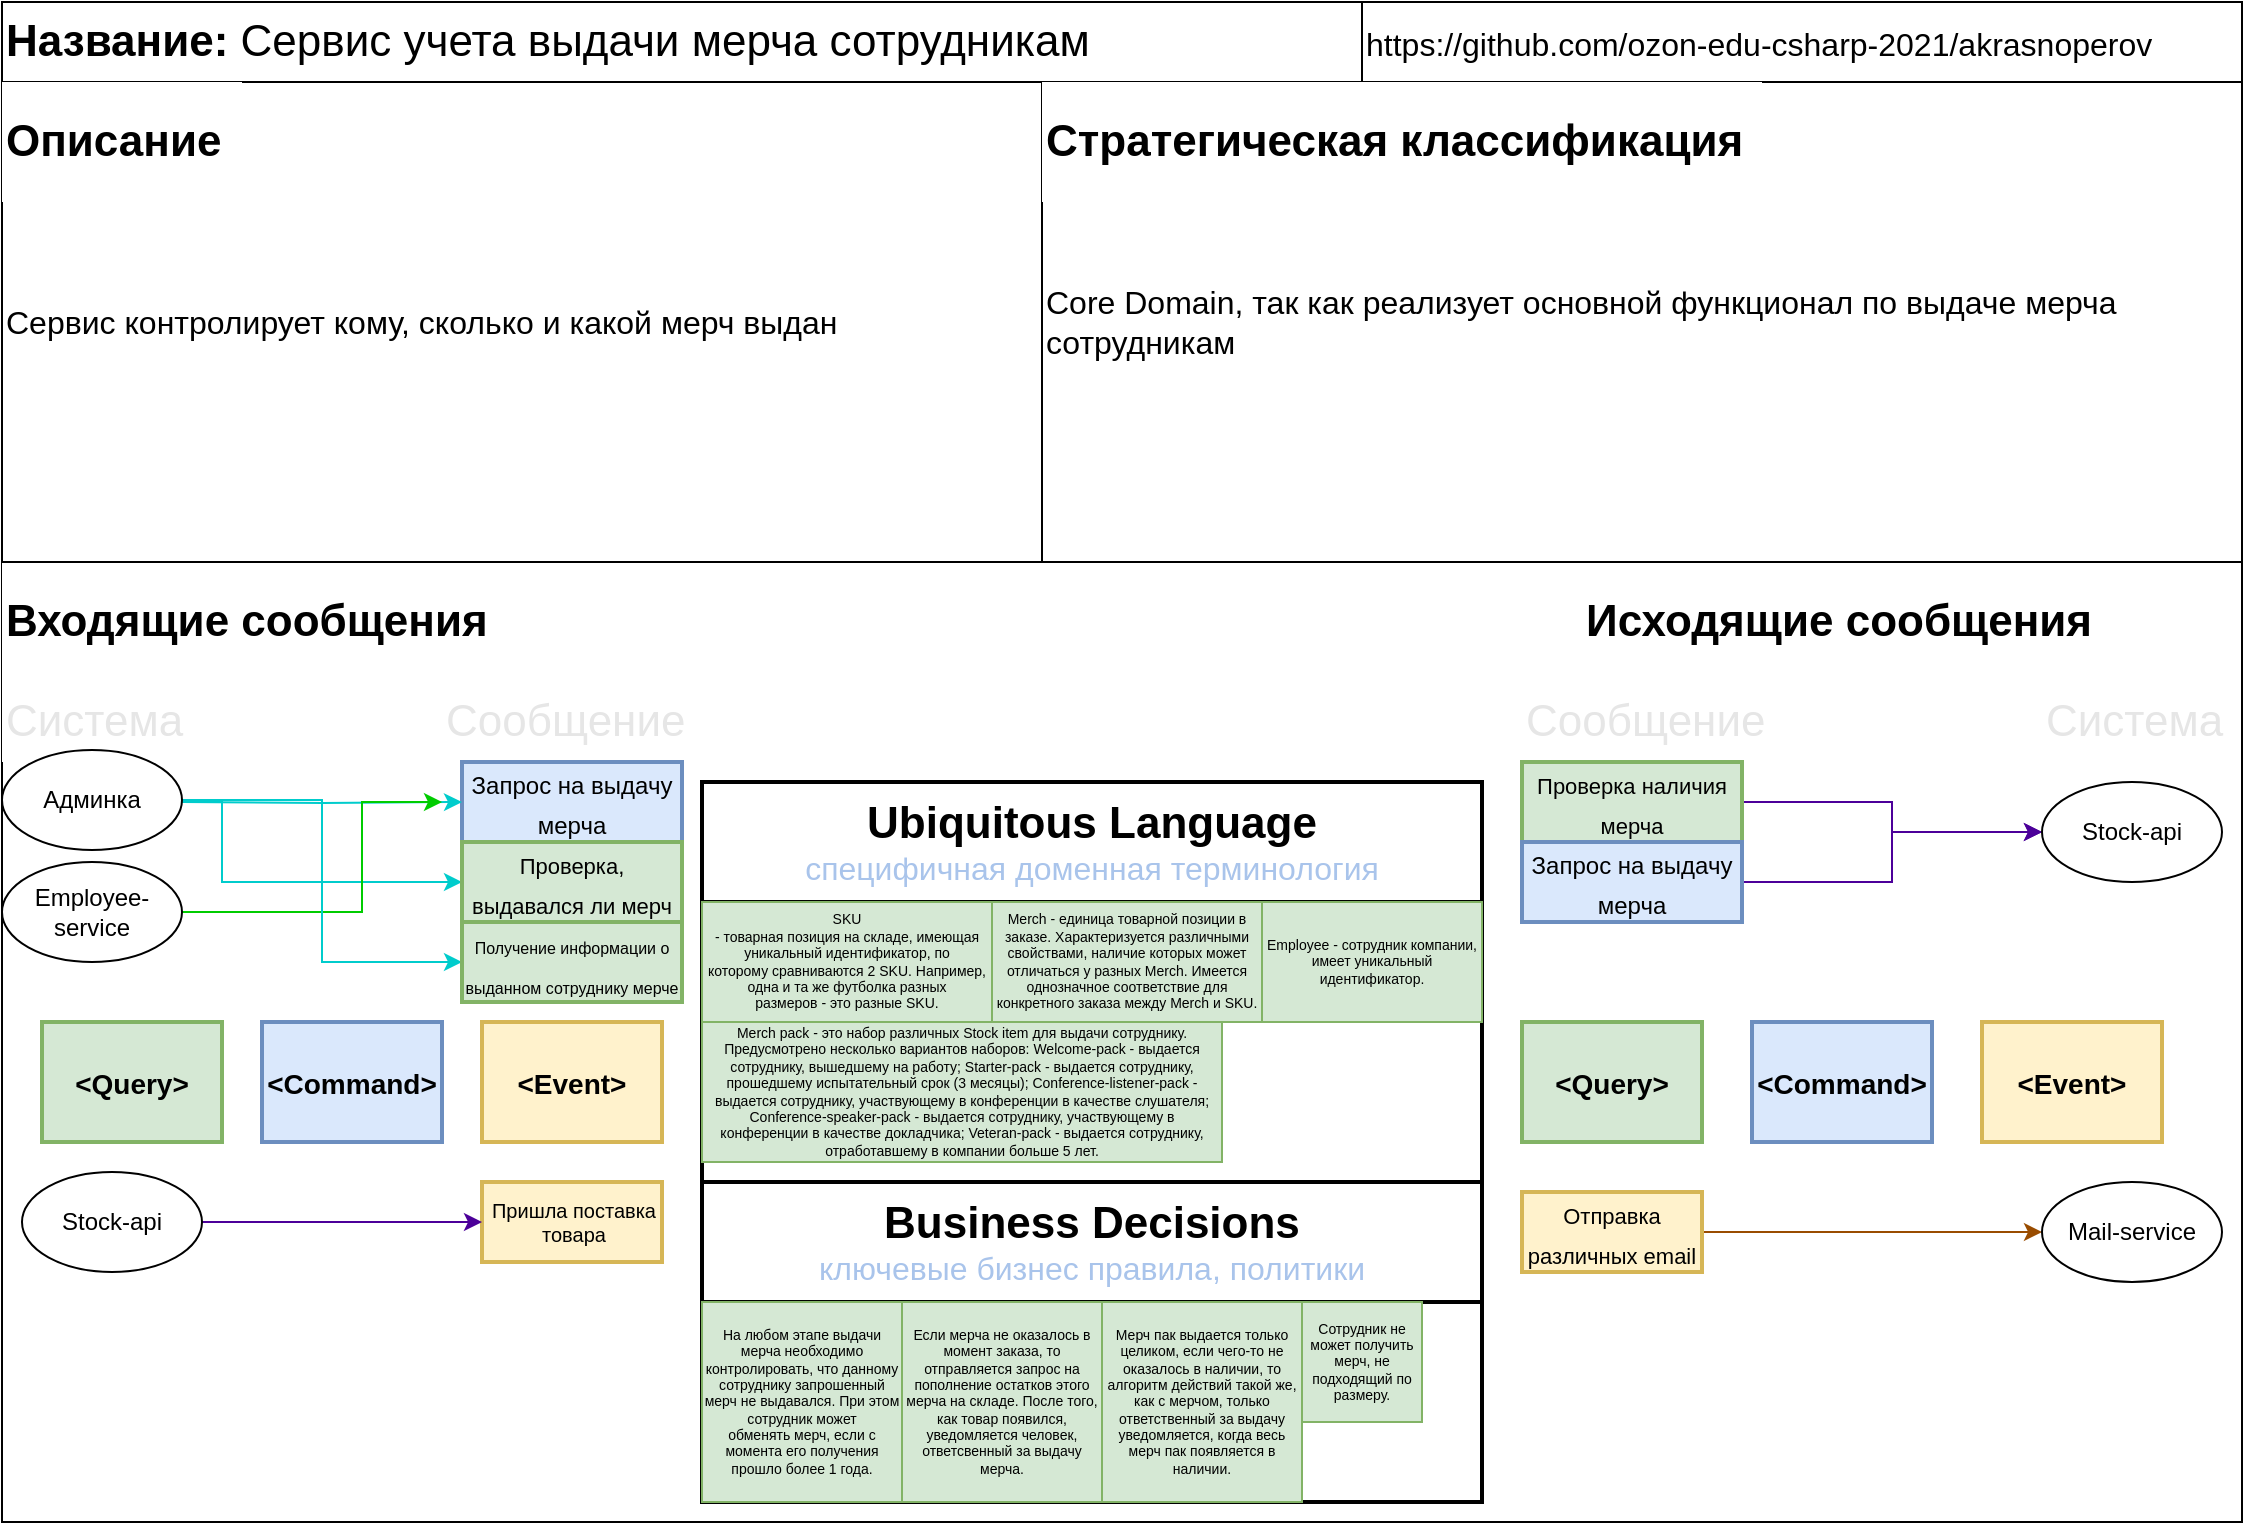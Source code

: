 <mxfile version="15.6.8" type="device"><diagram id="5qj8qiJaVuE55qEXnoFB" name="Page-1"><mxGraphModel dx="813" dy="430" grid="1" gridSize="10" guides="1" tooltips="1" connect="1" arrows="1" fold="1" page="1" pageScale="1" pageWidth="1169" pageHeight="827" math="0" shadow="0"><root><mxCell id="0"/><mxCell id="1" parent="0"/><mxCell id="f_HgRzErt2L2TCNZ0R32-5" value="" style="rounded=0;whiteSpace=wrap;html=1;fontColor=default;strokeColor=default;fillColor=default;" parent="1" vertex="1"><mxGeometry x="40" y="320" width="1120" height="480" as="geometry"/></mxCell><mxCell id="f_HgRzErt2L2TCNZ0R32-8" value="&lt;b&gt;Название:&lt;/b&gt; Сервис учета выдачи мерча сотрудникам" style="rounded=0;whiteSpace=wrap;html=1;fontSize=22;fontColor=default;strokeColor=default;fillColor=default;align=left;" parent="1" vertex="1"><mxGeometry x="40" y="40" width="680" height="40" as="geometry"/></mxCell><UserObject label="&lt;font style=&quot;font-size: 16px&quot;&gt;https://github.com/ozon-edu-csharp-2021/akrasnoperov&lt;/font&gt;" link="https://github.com/ozon-edu-csharp-2021/akrasnoperov" id="f_HgRzErt2L2TCNZ0R32-9"><mxCell style="rounded=0;whiteSpace=wrap;html=1;fontSize=22;fontColor=default;strokeColor=default;fillColor=default;align=left;" parent="1" vertex="1"><mxGeometry x="720" y="40" width="440" height="40" as="geometry"/></mxCell></UserObject><mxCell id="f_HgRzErt2L2TCNZ0R32-15" value="&lt;b&gt;Входящие сообщения&lt;/b&gt;" style="rounded=0;whiteSpace=wrap;html=1;fontSize=22;fontColor=default;strokeColor=none;fillColor=default;align=left;" parent="1" vertex="1"><mxGeometry x="40" y="320" width="260" height="60" as="geometry"/></mxCell><mxCell id="f_HgRzErt2L2TCNZ0R32-16" value="&lt;b&gt;Исходящие сообщения&lt;/b&gt;" style="rounded=0;whiteSpace=wrap;html=1;fontSize=22;fontColor=default;strokeColor=none;fillColor=default;align=left;" parent="1" vertex="1"><mxGeometry x="830" y="320" width="260" height="60" as="geometry"/></mxCell><mxCell id="f_HgRzErt2L2TCNZ0R32-19" value="" style="group;fontColor=default;" parent="1" vertex="1" connectable="0"><mxGeometry x="40" y="380" width="360" height="40" as="geometry"/></mxCell><mxCell id="f_HgRzErt2L2TCNZ0R32-17" value="&lt;font color=&quot;#E6E6E6&quot;&gt;Система&lt;/font&gt;" style="rounded=0;whiteSpace=wrap;html=1;fontSize=22;fontColor=default;strokeColor=none;fillColor=default;align=left;" parent="f_HgRzErt2L2TCNZ0R32-19" vertex="1"><mxGeometry width="80" height="40" as="geometry"/></mxCell><mxCell id="f_HgRzErt2L2TCNZ0R32-18" value="&lt;font color=&quot;#E6E6E6&quot;&gt;Сообщение&lt;/font&gt;" style="rounded=0;whiteSpace=wrap;html=1;fontSize=22;fontColor=default;strokeColor=none;fillColor=default;align=left;" parent="f_HgRzErt2L2TCNZ0R32-19" vertex="1"><mxGeometry x="220" width="140" height="40" as="geometry"/></mxCell><mxCell id="f_HgRzErt2L2TCNZ0R32-23" value="" style="group" parent="1" vertex="1" connectable="0"><mxGeometry x="40" y="80" width="1120" height="240" as="geometry"/></mxCell><mxCell id="f_HgRzErt2L2TCNZ0R32-21" value="" style="group;fontColor=default;" parent="f_HgRzErt2L2TCNZ0R32-23" vertex="1" connectable="0"><mxGeometry width="520" height="240" as="geometry"/></mxCell><mxCell id="f_HgRzErt2L2TCNZ0R32-10" value="Сервис контролирует кому, сколько и какой мерч выдан" style="rounded=0;whiteSpace=wrap;html=1;fontSize=16;fontColor=default;strokeColor=default;fillColor=default;align=left;" parent="f_HgRzErt2L2TCNZ0R32-21" vertex="1"><mxGeometry width="520" height="240" as="geometry"/></mxCell><mxCell id="f_HgRzErt2L2TCNZ0R32-12" value="&lt;b&gt;&lt;font style=&quot;font-size: 22px&quot;&gt;Описание&lt;/font&gt;&lt;/b&gt;" style="rounded=0;whiteSpace=wrap;html=1;fontSize=16;fontColor=default;strokeColor=none;fillColor=default;align=left;" parent="f_HgRzErt2L2TCNZ0R32-21" vertex="1"><mxGeometry width="120" height="60" as="geometry"/></mxCell><mxCell id="f_HgRzErt2L2TCNZ0R32-22" value="" style="group;fontColor=default;" parent="f_HgRzErt2L2TCNZ0R32-23" vertex="1" connectable="0"><mxGeometry x="520" width="600" height="240" as="geometry"/></mxCell><mxCell id="f_HgRzErt2L2TCNZ0R32-11" value="Core Domain, так как реализует основной функционал по выдаче мерча сотрудникам" style="rounded=0;whiteSpace=wrap;html=1;fontSize=16;fontColor=default;strokeColor=default;fillColor=default;align=left;" parent="f_HgRzErt2L2TCNZ0R32-22" vertex="1"><mxGeometry width="600" height="240" as="geometry"/></mxCell><mxCell id="f_HgRzErt2L2TCNZ0R32-13" value="&lt;b&gt;Стратегическая классификация&lt;/b&gt;" style="rounded=0;whiteSpace=wrap;html=1;fontSize=22;fontColor=default;strokeColor=none;fillColor=default;align=left;" parent="f_HgRzErt2L2TCNZ0R32-22" vertex="1"><mxGeometry width="360" height="60" as="geometry"/></mxCell><mxCell id="f_HgRzErt2L2TCNZ0R32-27" value="" style="group;fontColor=default;" parent="1" vertex="1" connectable="0"><mxGeometry x="800" y="380" width="360" height="40" as="geometry"/></mxCell><mxCell id="f_HgRzErt2L2TCNZ0R32-28" value="&lt;font color=&quot;#E6E6E6&quot;&gt;Сообщение&lt;/font&gt;" style="rounded=0;whiteSpace=wrap;html=1;fontSize=22;fontColor=default;strokeColor=none;fillColor=default;align=left;" parent="f_HgRzErt2L2TCNZ0R32-27" vertex="1"><mxGeometry x="-0.0" width="104" height="40" as="geometry"/></mxCell><mxCell id="f_HgRzErt2L2TCNZ0R32-29" value="&lt;font color=&quot;#E6E6E6&quot;&gt;Система&lt;/font&gt;" style="rounded=0;whiteSpace=wrap;html=1;fontSize=22;fontColor=default;strokeColor=none;fillColor=default;align=left;" parent="f_HgRzErt2L2TCNZ0R32-27" vertex="1"><mxGeometry x="260" width="88" height="40" as="geometry"/></mxCell><mxCell id="f_HgRzErt2L2TCNZ0R32-30" value="" style="rounded=0;whiteSpace=wrap;html=1;fontSize=22;fontColor=#E6E6E6;strokeColor=default;fillColor=default;align=left;strokeWidth=2;" parent="1" vertex="1"><mxGeometry x="390" y="430" width="390" height="360" as="geometry"/></mxCell><mxCell id="f_HgRzErt2L2TCNZ0R32-31" value="&lt;div&gt;&lt;b&gt;Ubiquitous Language&lt;/b&gt;&lt;/div&gt;&lt;div style=&quot;font-size: 12px&quot;&gt;&lt;font style=&quot;font-size: 16px&quot; color=&quot;#A9C4EB&quot;&gt;специфичная доменная терминология&lt;/font&gt;&lt;br&gt;&lt;/div&gt;" style="rounded=0;whiteSpace=wrap;html=1;fontSize=22;fontColor=default;strokeColor=default;strokeWidth=2;fillColor=default;align=center;" parent="1" vertex="1"><mxGeometry x="390" y="430" width="390" height="60" as="geometry"/></mxCell><mxCell id="f_HgRzErt2L2TCNZ0R32-32" value="&lt;div&gt;&lt;b&gt;Business Decisions&lt;br&gt;&lt;/b&gt;&lt;/div&gt;&lt;div style=&quot;font-size: 16px&quot;&gt;&lt;font color=&quot;#A9C4EB&quot;&gt;ключевые бизнес правила, политики&lt;/font&gt;&lt;br&gt;&lt;/div&gt;" style="rounded=0;whiteSpace=wrap;html=1;fontSize=22;fontColor=default;strokeColor=default;strokeWidth=2;fillColor=default;align=center;" parent="1" vertex="1"><mxGeometry x="390" y="630" width="390" height="60" as="geometry"/></mxCell><mxCell id="f_HgRzErt2L2TCNZ0R32-33" value="&lt;font style=&quot;font-size: 14px&quot;&gt;&lt;b&gt;&lt;font style=&quot;font-size: 14px&quot;&gt;&amp;lt;Query&amp;gt;&lt;/font&gt;&lt;/b&gt;&lt;/font&gt;" style="rounded=0;whiteSpace=wrap;html=1;fontSize=16;strokeColor=#82b366;strokeWidth=2;fillColor=#d5e8d4;align=center;fontColor=default;" parent="1" vertex="1"><mxGeometry x="60" y="550" width="90" height="60" as="geometry"/></mxCell><mxCell id="f_HgRzErt2L2TCNZ0R32-35" value="&lt;b&gt;&lt;font style=&quot;font-size: 14px&quot;&gt;&amp;lt;Command&amp;gt;&lt;/font&gt;&lt;/b&gt;" style="rounded=0;whiteSpace=wrap;html=1;fontSize=16;strokeColor=#6c8ebf;strokeWidth=2;fillColor=#dae8fc;align=center;fontColor=default;" parent="1" vertex="1"><mxGeometry x="170" y="550" width="90" height="60" as="geometry"/></mxCell><mxCell id="f_HgRzErt2L2TCNZ0R32-37" value="&lt;b&gt;&lt;font style=&quot;font-size: 14px&quot;&gt;&amp;lt;Event&amp;gt;&lt;/font&gt;&lt;/b&gt;" style="rounded=0;whiteSpace=wrap;html=1;fontSize=16;strokeColor=#d6b656;strokeWidth=2;fillColor=#fff2cc;align=center;fontColor=default;" parent="1" vertex="1"><mxGeometry x="280" y="550" width="90" height="60" as="geometry"/></mxCell><mxCell id="f_HgRzErt2L2TCNZ0R32-39" value="&lt;font style=&quot;font-size: 14px&quot;&gt;&lt;b&gt;&lt;font style=&quot;font-size: 14px&quot;&gt;&amp;lt;Query&amp;gt;&lt;/font&gt;&lt;/b&gt;&lt;/font&gt;" style="rounded=0;whiteSpace=wrap;html=1;fontSize=16;strokeColor=#82b366;strokeWidth=2;fillColor=#d5e8d4;align=center;fontColor=default;" parent="1" vertex="1"><mxGeometry x="800" y="550" width="90" height="60" as="geometry"/></mxCell><mxCell id="f_HgRzErt2L2TCNZ0R32-40" value="&lt;b&gt;&lt;font style=&quot;font-size: 14px&quot;&gt;&amp;lt;Command&amp;gt;&lt;/font&gt;&lt;/b&gt;" style="rounded=0;whiteSpace=wrap;html=1;fontSize=16;strokeColor=#6c8ebf;strokeWidth=2;fillColor=#dae8fc;align=center;fontColor=default;" parent="1" vertex="1"><mxGeometry x="915" y="550" width="90" height="60" as="geometry"/></mxCell><mxCell id="f_HgRzErt2L2TCNZ0R32-41" value="&lt;b&gt;&lt;font style=&quot;font-size: 14px&quot;&gt;&amp;lt;Event&amp;gt;&lt;/font&gt;&lt;/b&gt;" style="rounded=0;whiteSpace=wrap;html=1;fontSize=16;strokeColor=#d6b656;strokeWidth=2;fillColor=#fff2cc;align=center;fontColor=default;" parent="1" vertex="1"><mxGeometry x="1030" y="550" width="90" height="60" as="geometry"/></mxCell><mxCell id="81fU1XX6YHF7P0c6xVDU-5" value="На любом этапе выдачи мерча необходимо контролировать, что данному &lt;br&gt;сотруднику запрошенный мерч не выдавался. При этом сотрудник может &lt;br&gt;обменять мерч, если с момента его получения прошло более 1 года." style="whiteSpace=wrap;html=1;aspect=fixed;fontSize=7;strokeColor=#82b366;fillColor=#d5e8d4;align=center;fontColor=default;" parent="1" vertex="1"><mxGeometry x="390" y="690" width="100" height="100" as="geometry"/></mxCell><mxCell id="81fU1XX6YHF7P0c6xVDU-6" value="&lt;div style=&quot;font-size: 7px&quot; align=&quot;center&quot;&gt;&lt;font style=&quot;font-size: 7px&quot;&gt;Merch pack - это набор различных Stock item для выдачи сотруднику.&lt;/font&gt;&lt;font style=&quot;font-size: 7px&quot;&gt; &lt;font style=&quot;font-size: 7px&quot;&gt;Предусмотрено несколько вариантов наборов:&lt;/font&gt; &lt;font style=&quot;font-size: 7px&quot;&gt;Welcome-pack - выдается сотруднику, вышедшему на работу;&lt;/font&gt; &lt;font style=&quot;font-size: 7px&quot;&gt;Starter-pack - выдается сотруднику, прошедшему испытательный срок (3 месяцы);&lt;/font&gt; &lt;font style=&quot;font-size: 7px&quot;&gt;Conference-listener-pack - выдается сотруднику, участвующему в конференции в качестве слушателя;&lt;/font&gt; &lt;font style=&quot;font-size: 7px&quot;&gt;Conference-speaker-pack - выдается сотруднику, участвующему в конференции в качестве докладчика;&lt;/font&gt; &lt;font style=&quot;font-size: 7px&quot;&gt;Veteran-pack - выдается сотруднику, отработавшему в компании больше 5 лет.&lt;/font&gt;&lt;/font&gt;&lt;/div&gt;" style="rounded=0;whiteSpace=wrap;html=1;fontSize=7;strokeColor=#82b366;fillColor=#d5e8d4;align=center;fontColor=default;" parent="1" vertex="1"><mxGeometry x="390" y="550" width="260" height="70" as="geometry"/></mxCell><mxCell id="81fU1XX6YHF7P0c6xVDU-7" value="&lt;div style=&quot;font-size: 7px&quot; align=&quot;center&quot;&gt;&lt;font style=&quot;font-size: 7px&quot;&gt;SKU&lt;br&gt; - товарная позиция на складе, имеющая уникальный идентификатор, по &lt;br&gt;которому сравниваются 2 SKU. Например, одна и та же футболка разных &lt;br&gt;размеров - это разные SKU.&lt;/font&gt;&lt;/div&gt;" style="rounded=0;whiteSpace=wrap;html=1;fontSize=7;strokeColor=#82b366;fillColor=#d5e8d4;align=center;fontColor=default;" parent="1" vertex="1"><mxGeometry x="390" y="490" width="145" height="60" as="geometry"/></mxCell><mxCell id="81fU1XX6YHF7P0c6xVDU-9" value="Merch - &lt;font style=&quot;font-size: 7px&quot;&gt;единица товарной позиции в заказе&lt;/font&gt;&lt;font style=&quot;font-size: 7px&quot;&gt;. Характеризуется различными свойствами, наличие которых может отличаться у разных Merch. Имеется однозначное соответствие для конкретного заказа между Merch и SKU.&lt;br&gt;&lt;/font&gt;" style="rounded=0;whiteSpace=wrap;html=1;fontSize=7;strokeColor=#82b366;fillColor=#d5e8d4;align=center;fontColor=default;" parent="1" vertex="1"><mxGeometry x="535" y="490" width="135" height="60" as="geometry"/></mxCell><mxCell id="81fU1XX6YHF7P0c6xVDU-12" value="Если мерча не оказалось в момент заказа, то отправляется запрос на пополнение остатков этого мерча на складе. После того, как товар появился, уведомляется человек, ответсвенный за выдачу мерча." style="whiteSpace=wrap;html=1;aspect=fixed;fontSize=7;strokeColor=#82b366;fillColor=#d5e8d4;align=center;fontColor=default;" parent="1" vertex="1"><mxGeometry x="490" y="690" width="100" height="100" as="geometry"/></mxCell><mxCell id="81fU1XX6YHF7P0c6xVDU-13" value="Мерч пак выдается только целиком, если чего-то не оказалось в наличии, то алгоритм действий такой же, как с мерчом, только ответственный за выдачу уведомляется, когда весь мерч пак появляется в наличии." style="whiteSpace=wrap;html=1;aspect=fixed;fontSize=7;strokeColor=#82b366;fillColor=#d5e8d4;align=center;fontColor=default;" parent="1" vertex="1"><mxGeometry x="590" y="690" width="100" height="100" as="geometry"/></mxCell><mxCell id="81fU1XX6YHF7P0c6xVDU-14" value="&lt;font style=&quot;font-size: 12px&quot;&gt;Запрос на выдачу мерча&lt;/font&gt;" style="rounded=0;whiteSpace=wrap;html=1;fontSize=16;strokeColor=#6c8ebf;strokeWidth=2;fillColor=#dae8fc;align=center;fontColor=default;" parent="1" vertex="1"><mxGeometry x="270" y="420" width="110" height="40" as="geometry"/></mxCell><mxCell id="81fU1XX6YHF7P0c6xVDU-16" style="edgeStyle=orthogonalEdgeStyle;rounded=0;orthogonalLoop=1;jettySize=auto;html=1;entryX=0;entryY=0.5;entryDx=0;entryDy=0;fontSize=12;fontColor=default;strokeColor=#00CCCC;labelBackgroundColor=default;" parent="1" target="81fU1XX6YHF7P0c6xVDU-14" edge="1"><mxGeometry relative="1" as="geometry"><mxPoint x="130" y="440" as="sourcePoint"/></mxGeometry></mxCell><mxCell id="81fU1XX6YHF7P0c6xVDU-19" style="edgeStyle=orthogonalEdgeStyle;rounded=0;orthogonalLoop=1;jettySize=auto;html=1;exitX=1;exitY=0.5;exitDx=0;exitDy=0;entryX=0;entryY=0.5;entryDx=0;entryDy=0;labelBackgroundColor=default;fontSize=11;fontColor=default;strokeColor=#00CCCC;" parent="1" target="81fU1XX6YHF7P0c6xVDU-17" edge="1"><mxGeometry relative="1" as="geometry"><mxPoint x="130" y="440" as="sourcePoint"/><Array as="points"><mxPoint x="150" y="440"/><mxPoint x="150" y="480"/></Array></mxGeometry></mxCell><mxCell id="81fU1XX6YHF7P0c6xVDU-17" value="&lt;font style=&quot;font-size: 11px&quot;&gt;Проверка, выдавался ли мерч&lt;br&gt;&lt;/font&gt;" style="rounded=0;whiteSpace=wrap;html=1;fontSize=16;strokeColor=#82b366;strokeWidth=2;fillColor=#d5e8d4;align=center;fontColor=default;" parent="1" vertex="1"><mxGeometry x="270" y="460" width="110" height="40" as="geometry"/></mxCell><mxCell id="81fU1XX6YHF7P0c6xVDU-23" style="edgeStyle=orthogonalEdgeStyle;rounded=0;orthogonalLoop=1;jettySize=auto;html=1;exitX=1;exitY=0.5;exitDx=0;exitDy=0;labelBackgroundColor=default;fontSize=11;fontColor=default;strokeColor=#00CC00;" parent="1" source="81fU1XX6YHF7P0c6xVDU-21" edge="1"><mxGeometry relative="1" as="geometry"><mxPoint x="260" y="440" as="targetPoint"/><Array as="points"><mxPoint x="220" y="495"/><mxPoint x="220" y="440"/></Array></mxGeometry></mxCell><mxCell id="81fU1XX6YHF7P0c6xVDU-21" value="Employee-service" style="ellipse;whiteSpace=wrap;html=1;fontSize=12;fontColor=default;strokeColor=default;fillColor=default;align=center;" parent="1" vertex="1"><mxGeometry x="40" y="470" width="90" height="50" as="geometry"/></mxCell><mxCell id="lYG-nJuu1YsyRDsakw67-5" style="edgeStyle=orthogonalEdgeStyle;rounded=0;orthogonalLoop=1;jettySize=auto;html=1;exitX=1;exitY=0.5;exitDx=0;exitDy=0;entryX=0;entryY=0.5;entryDx=0;entryDy=0;fontSize=8;strokeColor=#00CCCC;" edge="1" parent="1" source="81fU1XX6YHF7P0c6xVDU-22" target="lYG-nJuu1YsyRDsakw67-4"><mxGeometry relative="1" as="geometry"/></mxCell><mxCell id="81fU1XX6YHF7P0c6xVDU-22" value="Админка" style="ellipse;whiteSpace=wrap;html=1;fontSize=12;fontColor=default;strokeColor=default;fillColor=default;align=center;" parent="1" vertex="1"><mxGeometry x="40" y="414" width="90" height="50" as="geometry"/></mxCell><mxCell id="81fU1XX6YHF7P0c6xVDU-24" value="&lt;div style=&quot;font-size: 10px&quot; align=&quot;center&quot;&gt;&lt;font style=&quot;font-size: 10px&quot;&gt;Пришла поставка товара&lt;/font&gt;&lt;br&gt;&lt;/div&gt;" style="rounded=0;whiteSpace=wrap;html=1;fontSize=16;strokeColor=#d6b656;strokeWidth=2;fillColor=#fff2cc;align=left;fontColor=default;" parent="1" vertex="1"><mxGeometry x="280" y="630" width="90" height="40" as="geometry"/></mxCell><mxCell id="81fU1XX6YHF7P0c6xVDU-26" style="edgeStyle=orthogonalEdgeStyle;rounded=0;orthogonalLoop=1;jettySize=auto;html=1;entryX=0;entryY=0.5;entryDx=0;entryDy=0;labelBackgroundColor=default;fontSize=10;fontColor=default;strokeColor=#4C0099;" parent="1" source="81fU1XX6YHF7P0c6xVDU-25" target="81fU1XX6YHF7P0c6xVDU-24" edge="1"><mxGeometry relative="1" as="geometry"/></mxCell><mxCell id="81fU1XX6YHF7P0c6xVDU-25" value="Stock-api" style="ellipse;whiteSpace=wrap;html=1;fontSize=12;fontColor=default;strokeColor=default;fillColor=default;align=center;" parent="1" vertex="1"><mxGeometry x="50" y="625" width="90" height="50" as="geometry"/></mxCell><mxCell id="81fU1XX6YHF7P0c6xVDU-30" style="edgeStyle=orthogonalEdgeStyle;rounded=0;orthogonalLoop=1;jettySize=auto;html=1;exitX=1;exitY=0.5;exitDx=0;exitDy=0;entryX=0;entryY=0.5;entryDx=0;entryDy=0;labelBackgroundColor=default;fontSize=10;fontColor=default;strokeColor=#4C0099;" parent="1" source="81fU1XX6YHF7P0c6xVDU-27" target="81fU1XX6YHF7P0c6xVDU-29" edge="1"><mxGeometry relative="1" as="geometry"/></mxCell><mxCell id="81fU1XX6YHF7P0c6xVDU-27" value="&lt;font style=&quot;font-size: 11px&quot;&gt;Проверка наличия мерча&lt;br&gt;&lt;/font&gt;" style="rounded=0;whiteSpace=wrap;html=1;fontSize=16;strokeColor=#82b366;strokeWidth=2;fillColor=#d5e8d4;align=center;fontColor=default;" parent="1" vertex="1"><mxGeometry x="800" y="420" width="110" height="40" as="geometry"/></mxCell><mxCell id="81fU1XX6YHF7P0c6xVDU-32" style="edgeStyle=orthogonalEdgeStyle;rounded=0;orthogonalLoop=1;jettySize=auto;html=1;exitX=1;exitY=0.5;exitDx=0;exitDy=0;entryX=0;entryY=0.5;entryDx=0;entryDy=0;labelBackgroundColor=default;fontSize=10;fontColor=default;strokeColor=#4C0099;" parent="1" source="81fU1XX6YHF7P0c6xVDU-28" target="81fU1XX6YHF7P0c6xVDU-29" edge="1"><mxGeometry relative="1" as="geometry"/></mxCell><mxCell id="81fU1XX6YHF7P0c6xVDU-28" value="&lt;font style=&quot;font-size: 12px&quot;&gt;Запрос на выдачу мерча&lt;/font&gt;" style="rounded=0;whiteSpace=wrap;html=1;fontSize=16;strokeColor=#6c8ebf;strokeWidth=2;fillColor=#dae8fc;align=center;fontColor=default;" parent="1" vertex="1"><mxGeometry x="800" y="460" width="110" height="40" as="geometry"/></mxCell><mxCell id="81fU1XX6YHF7P0c6xVDU-29" value="Stock-api" style="ellipse;whiteSpace=wrap;html=1;fontSize=12;fontColor=default;strokeColor=default;fillColor=default;align=center;" parent="1" vertex="1"><mxGeometry x="1060" y="430" width="90" height="50" as="geometry"/></mxCell><mxCell id="81fU1XX6YHF7P0c6xVDU-35" style="edgeStyle=orthogonalEdgeStyle;rounded=0;orthogonalLoop=1;jettySize=auto;html=1;labelBackgroundColor=default;fontSize=10;fontColor=default;strokeColor=#994C00;" parent="1" source="81fU1XX6YHF7P0c6xVDU-33" target="81fU1XX6YHF7P0c6xVDU-34" edge="1"><mxGeometry relative="1" as="geometry"/></mxCell><mxCell id="81fU1XX6YHF7P0c6xVDU-33" value="&lt;div align=&quot;center&quot;&gt;&lt;font style=&quot;font-size: 11px&quot;&gt;Отправка различных email&lt;/font&gt;&lt;br&gt;&lt;/div&gt;" style="rounded=0;whiteSpace=wrap;html=1;fontSize=16;strokeColor=#d6b656;strokeWidth=2;fillColor=#fff2cc;align=center;fontColor=default;" parent="1" vertex="1"><mxGeometry x="800" y="635" width="90" height="40" as="geometry"/></mxCell><mxCell id="81fU1XX6YHF7P0c6xVDU-34" value="Mail-service" style="ellipse;whiteSpace=wrap;html=1;fontSize=12;fontColor=default;strokeColor=default;fillColor=default;align=center;" parent="1" vertex="1"><mxGeometry x="1060" y="630" width="90" height="50" as="geometry"/></mxCell><mxCell id="lYG-nJuu1YsyRDsakw67-1" value="Employee - сотрудник компании, имеет уникальный идентификатор." style="rounded=0;whiteSpace=wrap;html=1;fontSize=7;strokeColor=#82b366;fillColor=#d5e8d4;align=center;fontColor=default;" vertex="1" parent="1"><mxGeometry x="670" y="490" width="110" height="60" as="geometry"/></mxCell><mxCell id="lYG-nJuu1YsyRDsakw67-3" value="Сотрудник не может получить мерч, не подходящий по размеру." style="rounded=0;whiteSpace=wrap;html=1;fontSize=7;strokeColor=#82b366;fillColor=#d5e8d4;align=center;fontColor=default;" vertex="1" parent="1"><mxGeometry x="690" y="690" width="60" height="60" as="geometry"/></mxCell><mxCell id="lYG-nJuu1YsyRDsakw67-4" value="&lt;font style=&quot;font-size: 8px&quot;&gt;Получение информации о выданном сотруднику мерче&lt;br&gt;&lt;/font&gt;" style="rounded=0;whiteSpace=wrap;html=1;fontSize=16;strokeColor=#82b366;strokeWidth=2;fillColor=#d5e8d4;align=center;fontColor=default;" vertex="1" parent="1"><mxGeometry x="270" y="500" width="110" height="40" as="geometry"/></mxCell></root></mxGraphModel></diagram></mxfile>